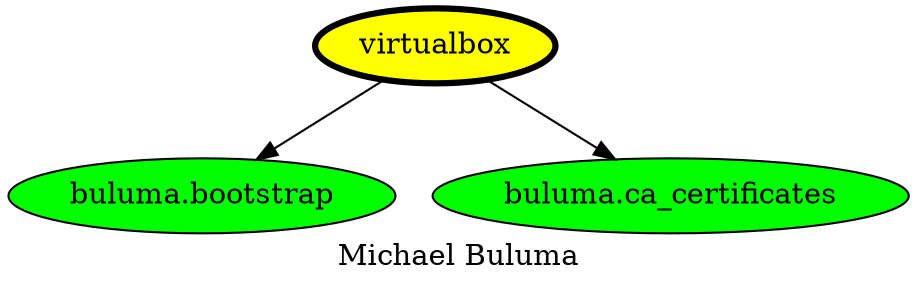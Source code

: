 digraph PhiloDilemma {
  label = "Michael Buluma" ;
  overlap=false
  {
    "virtualbox" [fillcolor=yellow style=filled penwidth=3]
    "buluma.bootstrap" [fillcolor=green style=filled]
    "buluma.ca_certificates" [fillcolor=green style=filled]
  }
  "virtualbox" -> "buluma.bootstrap"
  "virtualbox" -> "buluma.ca_certificates"
}
